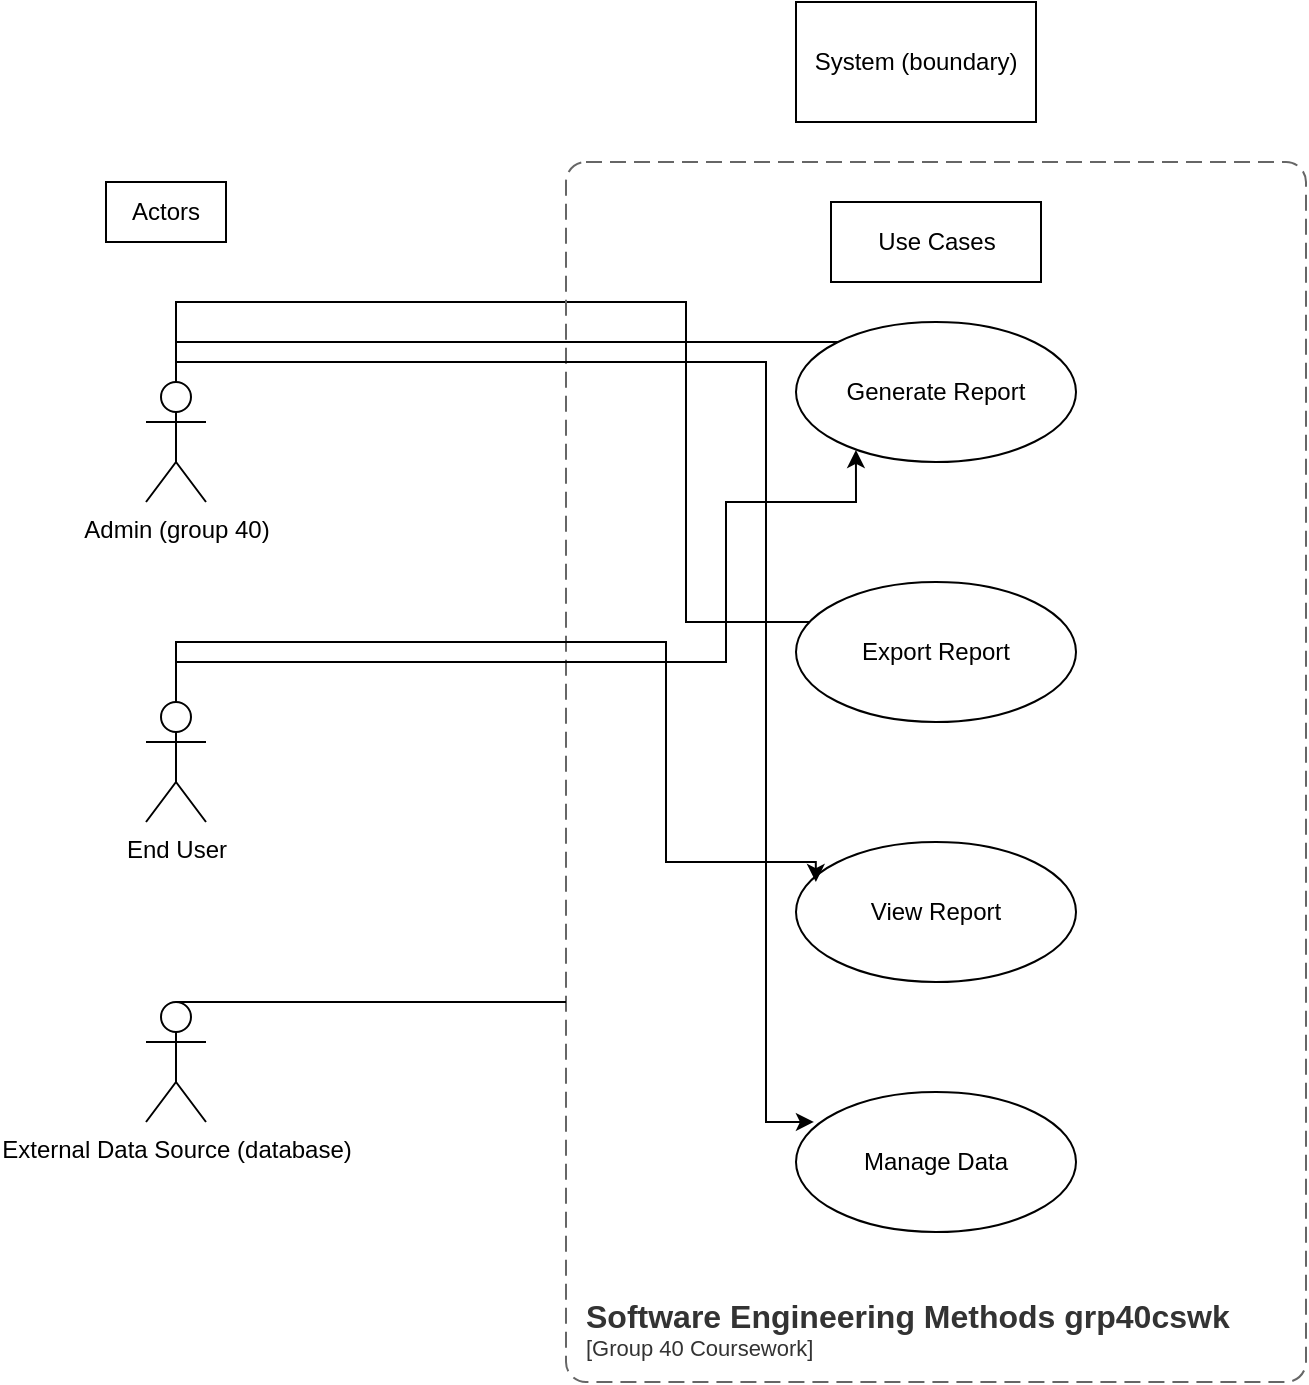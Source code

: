 <mxfile version="24.8.4">
  <diagram name="Page-1" id="U3LojaI9JN6l6cQF8kK6">
    <mxGraphModel dx="1434" dy="754" grid="1" gridSize="10" guides="1" tooltips="1" connect="1" arrows="1" fold="1" page="1" pageScale="1" pageWidth="827" pageHeight="1169" math="0" shadow="0">
      <root>
        <mxCell id="0" />
        <mxCell id="1" parent="0" />
        <mxCell id="dKHJKrK5DJ_SS8PQG8u8-12" style="edgeStyle=orthogonalEdgeStyle;rounded=0;orthogonalLoop=1;jettySize=auto;html=1;exitX=0.5;exitY=0.5;exitDx=0;exitDy=0;exitPerimeter=0;entryX=0;entryY=0.5;entryDx=0;entryDy=0;" edge="1" parent="1" source="dKHJKrK5DJ_SS8PQG8u8-2" target="dKHJKrK5DJ_SS8PQG8u8-7">
          <mxGeometry relative="1" as="geometry">
            <Array as="points">
              <mxPoint x="480" y="180" />
            </Array>
          </mxGeometry>
        </mxCell>
        <mxCell id="dKHJKrK5DJ_SS8PQG8u8-13" style="edgeStyle=orthogonalEdgeStyle;rounded=0;orthogonalLoop=1;jettySize=auto;html=1;exitX=0.5;exitY=0;exitDx=0;exitDy=0;exitPerimeter=0;" edge="1" parent="1" source="dKHJKrK5DJ_SS8PQG8u8-2">
          <mxGeometry relative="1" as="geometry">
            <mxPoint x="479.5" y="320" as="targetPoint" />
            <mxPoint x="339.5" y="180" as="sourcePoint" />
            <Array as="points">
              <mxPoint x="135" y="160" />
              <mxPoint x="390" y="160" />
              <mxPoint x="390" y="320" />
            </Array>
          </mxGeometry>
        </mxCell>
        <mxCell id="dKHJKrK5DJ_SS8PQG8u8-2" value="Admin (group 40)" style="shape=umlActor;verticalLabelPosition=bottom;verticalAlign=top;html=1;outlineConnect=0;" vertex="1" parent="1">
          <mxGeometry x="120" y="200" width="30" height="60" as="geometry" />
        </mxCell>
        <mxCell id="dKHJKrK5DJ_SS8PQG8u8-3" value="&lt;div&gt;End User&lt;br&gt;&lt;/div&gt;" style="shape=umlActor;verticalLabelPosition=bottom;verticalAlign=top;html=1;outlineConnect=0;" vertex="1" parent="1">
          <mxGeometry x="120" y="360" width="30" height="60" as="geometry" />
        </mxCell>
        <mxCell id="dKHJKrK5DJ_SS8PQG8u8-4" value="External Data Source (database)" style="shape=umlActor;verticalLabelPosition=bottom;verticalAlign=top;html=1;outlineConnect=0;" vertex="1" parent="1">
          <mxGeometry x="120" y="510" width="30" height="60" as="geometry" />
        </mxCell>
        <object placeholders="1" c4Name="Software Engineering Methods grp40cswk" c4Type="SystemScopeBoundary" c4Application="Group 40 Coursework" label="&lt;font style=&quot;font-size: 16px&quot;&gt;&lt;b&gt;&lt;div style=&quot;text-align: left&quot;&gt;%c4Name%&lt;/div&gt;&lt;/b&gt;&lt;/font&gt;&lt;div style=&quot;text-align: left&quot;&gt;[%c4Application%]&lt;/div&gt;" id="dKHJKrK5DJ_SS8PQG8u8-6">
          <mxCell style="rounded=1;fontSize=11;whiteSpace=wrap;html=1;dashed=1;arcSize=20;fillColor=none;strokeColor=#666666;fontColor=#333333;labelBackgroundColor=none;align=left;verticalAlign=bottom;labelBorderColor=none;spacingTop=0;spacing=10;dashPattern=8 4;metaEdit=1;rotatable=0;perimeter=rectanglePerimeter;noLabel=0;labelPadding=0;allowArrows=0;connectable=0;expand=0;recursiveResize=0;editable=1;pointerEvents=0;absoluteArcSize=1;points=[[0.25,0,0],[0.5,0,0],[0.75,0,0],[1,0.25,0],[1,0.5,0],[1,0.75,0],[0.75,1,0],[0.5,1,0],[0.25,1,0],[0,0.75,0],[0,0.5,0],[0,0.25,0]];" vertex="1" parent="1">
            <mxGeometry x="330" y="90" width="370" height="610" as="geometry" />
          </mxCell>
        </object>
        <mxCell id="dKHJKrK5DJ_SS8PQG8u8-7" value="Generate Report" style="ellipse;whiteSpace=wrap;html=1;" vertex="1" parent="1">
          <mxGeometry x="445" y="170" width="140" height="70" as="geometry" />
        </mxCell>
        <mxCell id="dKHJKrK5DJ_SS8PQG8u8-8" value="Export Report" style="ellipse;whiteSpace=wrap;html=1;" vertex="1" parent="1">
          <mxGeometry x="445" y="300" width="140" height="70" as="geometry" />
        </mxCell>
        <mxCell id="dKHJKrK5DJ_SS8PQG8u8-9" value="&lt;div&gt;View Report&lt;/div&gt;" style="ellipse;whiteSpace=wrap;html=1;" vertex="1" parent="1">
          <mxGeometry x="445" y="430" width="140" height="70" as="geometry" />
        </mxCell>
        <mxCell id="dKHJKrK5DJ_SS8PQG8u8-10" value="&lt;div&gt;Manage Data&lt;/div&gt;" style="ellipse;whiteSpace=wrap;html=1;" vertex="1" parent="1">
          <mxGeometry x="445" y="555" width="140" height="70" as="geometry" />
        </mxCell>
        <mxCell id="dKHJKrK5DJ_SS8PQG8u8-14" style="edgeStyle=orthogonalEdgeStyle;rounded=0;orthogonalLoop=1;jettySize=auto;html=1;entryX=0.064;entryY=0.214;entryDx=0;entryDy=0;entryPerimeter=0;" edge="1" parent="1" source="dKHJKrK5DJ_SS8PQG8u8-2" target="dKHJKrK5DJ_SS8PQG8u8-10">
          <mxGeometry relative="1" as="geometry">
            <mxPoint x="480" y="590" as="targetPoint" />
            <Array as="points">
              <mxPoint x="135" y="190" />
              <mxPoint x="430" y="190" />
              <mxPoint x="430" y="570" />
            </Array>
          </mxGeometry>
        </mxCell>
        <mxCell id="dKHJKrK5DJ_SS8PQG8u8-15" style="edgeStyle=orthogonalEdgeStyle;rounded=0;orthogonalLoop=1;jettySize=auto;html=1;entryX=0.214;entryY=0.914;entryDx=0;entryDy=0;entryPerimeter=0;" edge="1" parent="1" source="dKHJKrK5DJ_SS8PQG8u8-3" target="dKHJKrK5DJ_SS8PQG8u8-7">
          <mxGeometry relative="1" as="geometry">
            <Array as="points">
              <mxPoint x="135" y="340" />
              <mxPoint x="410" y="340" />
              <mxPoint x="410" y="260" />
              <mxPoint x="475" y="260" />
            </Array>
          </mxGeometry>
        </mxCell>
        <mxCell id="dKHJKrK5DJ_SS8PQG8u8-16" style="edgeStyle=orthogonalEdgeStyle;rounded=0;orthogonalLoop=1;jettySize=auto;html=1;entryX=0.071;entryY=0.286;entryDx=0;entryDy=0;entryPerimeter=0;exitX=0.5;exitY=0;exitDx=0;exitDy=0;exitPerimeter=0;" edge="1" parent="1" source="dKHJKrK5DJ_SS8PQG8u8-3" target="dKHJKrK5DJ_SS8PQG8u8-9">
          <mxGeometry relative="1" as="geometry">
            <Array as="points">
              <mxPoint x="135" y="330" />
              <mxPoint x="380" y="330" />
              <mxPoint x="380" y="440" />
            </Array>
          </mxGeometry>
        </mxCell>
        <mxCell id="dKHJKrK5DJ_SS8PQG8u8-20" value="" style="edgeStyle=none;html=1;endArrow=none;verticalAlign=bottom;rounded=0;exitX=0.5;exitY=0;exitDx=0;exitDy=0;exitPerimeter=0;" edge="1" parent="1" source="dKHJKrK5DJ_SS8PQG8u8-4">
          <mxGeometry width="160" relative="1" as="geometry">
            <mxPoint x="150" y="539.5" as="sourcePoint" />
            <mxPoint x="330" y="510" as="targetPoint" />
          </mxGeometry>
        </mxCell>
        <mxCell id="dKHJKrK5DJ_SS8PQG8u8-22" value="&lt;div&gt;Actors&lt;/div&gt;" style="rounded=0;whiteSpace=wrap;html=1;" vertex="1" parent="1">
          <mxGeometry x="100" y="100" width="60" height="30" as="geometry" />
        </mxCell>
        <mxCell id="dKHJKrK5DJ_SS8PQG8u8-23" value="&lt;div&gt;System (boundary)&lt;/div&gt;" style="rounded=0;whiteSpace=wrap;html=1;" vertex="1" parent="1">
          <mxGeometry x="445" y="10" width="120" height="60" as="geometry" />
        </mxCell>
        <mxCell id="dKHJKrK5DJ_SS8PQG8u8-27" value="Use Cases" style="rounded=0;whiteSpace=wrap;html=1;" vertex="1" parent="1">
          <mxGeometry x="462.5" y="110" width="105" height="40" as="geometry" />
        </mxCell>
      </root>
    </mxGraphModel>
  </diagram>
</mxfile>
